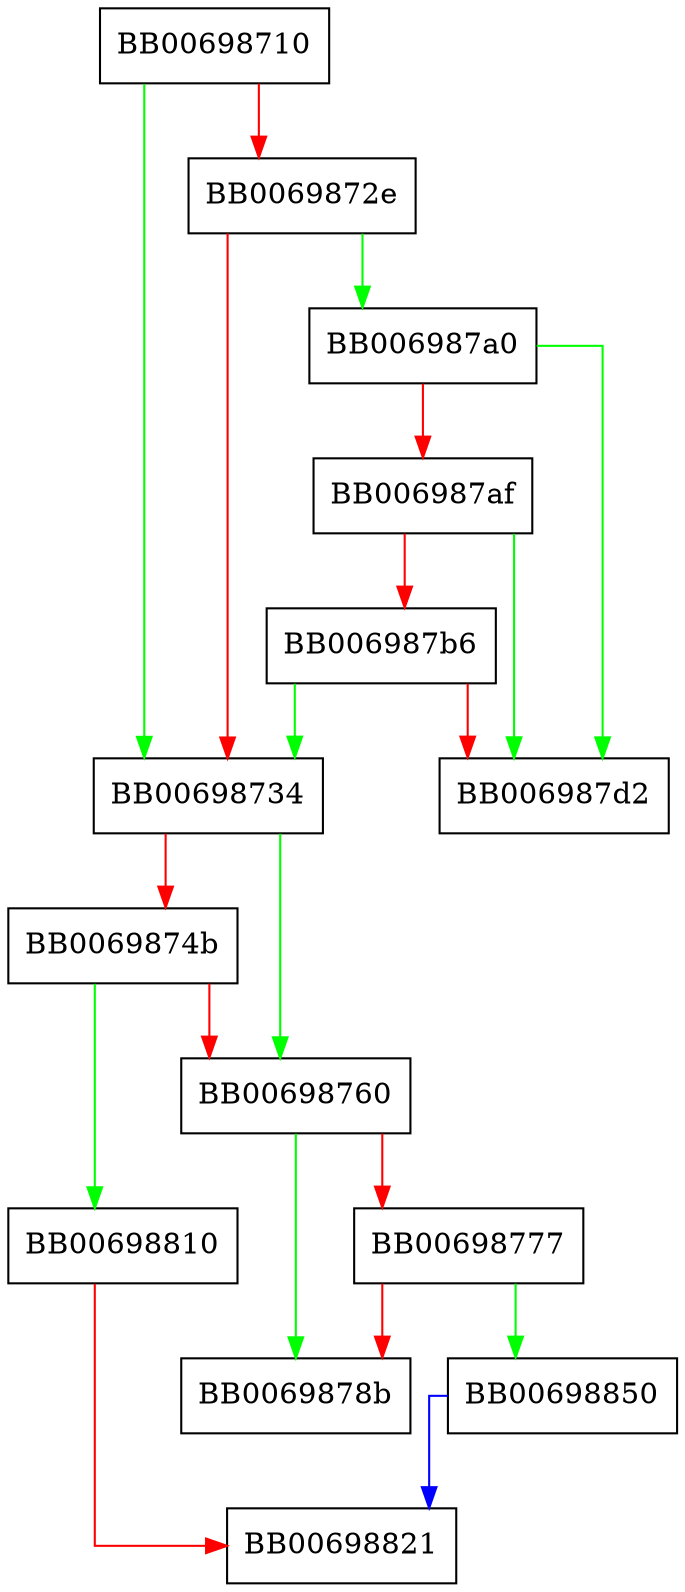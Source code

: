 digraph ossl_aes_gcm_siv_get_ctx_params {
  node [shape="box"];
  graph [splines=ortho];
  BB00698710 -> BB00698734 [color="green"];
  BB00698710 -> BB0069872e [color="red"];
  BB0069872e -> BB006987a0 [color="green"];
  BB0069872e -> BB00698734 [color="red"];
  BB00698734 -> BB00698760 [color="green"];
  BB00698734 -> BB0069874b [color="red"];
  BB0069874b -> BB00698810 [color="green"];
  BB0069874b -> BB00698760 [color="red"];
  BB00698760 -> BB0069878b [color="green"];
  BB00698760 -> BB00698777 [color="red"];
  BB00698777 -> BB00698850 [color="green"];
  BB00698777 -> BB0069878b [color="red"];
  BB006987a0 -> BB006987d2 [color="green"];
  BB006987a0 -> BB006987af [color="red"];
  BB006987af -> BB006987d2 [color="green"];
  BB006987af -> BB006987b6 [color="red"];
  BB006987b6 -> BB00698734 [color="green"];
  BB006987b6 -> BB006987d2 [color="red"];
  BB00698810 -> BB00698821 [color="red"];
  BB00698850 -> BB00698821 [color="blue"];
}